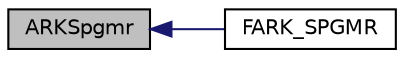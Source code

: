digraph "ARKSpgmr"
{
  edge [fontname="Helvetica",fontsize="10",labelfontname="Helvetica",labelfontsize="10"];
  node [fontname="Helvetica",fontsize="10",shape=record];
  rankdir="LR";
  Node6 [label="ARKSpgmr",height=0.2,width=0.4,color="black", fillcolor="grey75", style="filled", fontcolor="black"];
  Node6 -> Node7 [dir="back",color="midnightblue",fontsize="10",style="solid",fontname="Helvetica"];
  Node7 [label="FARK_SPGMR",height=0.2,width=0.4,color="black", fillcolor="white", style="filled",URL="$d7/d4c/farkode_8h.html#a967f5bfee950c56966aa6d16f9393e2a"];
}
